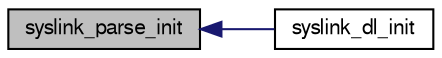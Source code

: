 digraph "syslink_parse_init"
{
  edge [fontname="FreeSans",fontsize="10",labelfontname="FreeSans",labelfontsize="10"];
  node [fontname="FreeSans",fontsize="10",shape=record];
  rankdir="LR";
  Node1 [label="syslink_parse_init",height=0.2,width=0.4,color="black", fillcolor="grey75", style="filled", fontcolor="black"];
  Node1 -> Node2 [dir="back",color="midnightblue",fontsize="10",style="solid",fontname="FreeSans"];
  Node2 [label="syslink_dl_init",height=0.2,width=0.4,color="black", fillcolor="white", style="filled",URL="$syslink__dl_8h.html#a8af3cb278d0da92c186495eab0c91c5a",tooltip="Init function. "];
}
